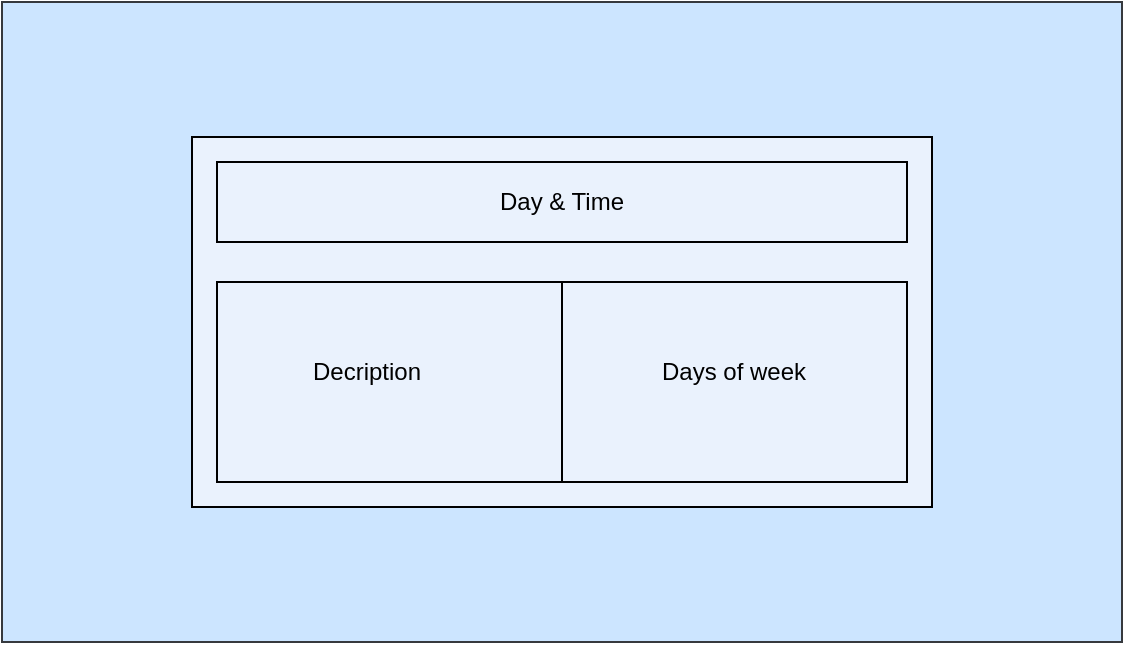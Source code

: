 <mxfile version="13.7.3" type="device"><diagram id="agnnbz7BTObmsRCd-ihU" name="Page-1"><mxGraphModel dx="1420" dy="802" grid="1" gridSize="10" guides="1" tooltips="1" connect="1" arrows="1" fold="1" page="1" pageScale="1" pageWidth="850" pageHeight="1100" math="0" shadow="0"><root><mxCell id="0"/><mxCell id="1" parent="0"/><mxCell id="qLn6RfTWmZG7oewwch3c-1" value="" style="rounded=0;whiteSpace=wrap;html=1;fillColor=#cce5ff;strokeColor=#36393d;" parent="1" vertex="1"><mxGeometry x="160" y="120" width="560" height="320" as="geometry"/></mxCell><mxCell id="gZJqs5ct-nblDIfmqyHO-1" value="" style="rounded=0;whiteSpace=wrap;html=1;fillColor=#eaf2fd;" vertex="1" parent="1"><mxGeometry x="255" y="187.5" width="370" height="185" as="geometry"/></mxCell><mxCell id="gZJqs5ct-nblDIfmqyHO-3" value="" style="rounded=0;whiteSpace=wrap;html=1;fillColor=#eaf2fd;" vertex="1" parent="1"><mxGeometry x="267.5" y="200" width="345" height="40" as="geometry"/></mxCell><mxCell id="gZJqs5ct-nblDIfmqyHO-4" value="Day &amp;amp; Time" style="text;html=1;strokeColor=none;fillColor=none;align=center;verticalAlign=middle;whiteSpace=wrap;rounded=0;" vertex="1" parent="1"><mxGeometry x="395" y="210" width="90" height="20" as="geometry"/></mxCell><mxCell id="gZJqs5ct-nblDIfmqyHO-7" value="" style="rounded=0;whiteSpace=wrap;html=1;fillColor=#eaf2fd;" vertex="1" parent="1"><mxGeometry x="267.5" y="260" width="172.5" height="100" as="geometry"/></mxCell><mxCell id="gZJqs5ct-nblDIfmqyHO-8" value="" style="rounded=0;whiteSpace=wrap;html=1;fillColor=#eaf2fd;" vertex="1" parent="1"><mxGeometry x="440" y="260" width="172.5" height="100" as="geometry"/></mxCell><mxCell id="gZJqs5ct-nblDIfmqyHO-9" value="Decription" style="text;html=1;strokeColor=none;fillColor=none;align=center;verticalAlign=middle;whiteSpace=wrap;rounded=0;" vertex="1" parent="1"><mxGeometry x="290" y="280" width="105" height="50" as="geometry"/></mxCell><mxCell id="gZJqs5ct-nblDIfmqyHO-10" value="Days of week" style="text;html=1;strokeColor=none;fillColor=none;align=center;verticalAlign=middle;whiteSpace=wrap;rounded=0;" vertex="1" parent="1"><mxGeometry x="471.25" y="295" width="110" height="20" as="geometry"/></mxCell></root></mxGraphModel></diagram></mxfile>